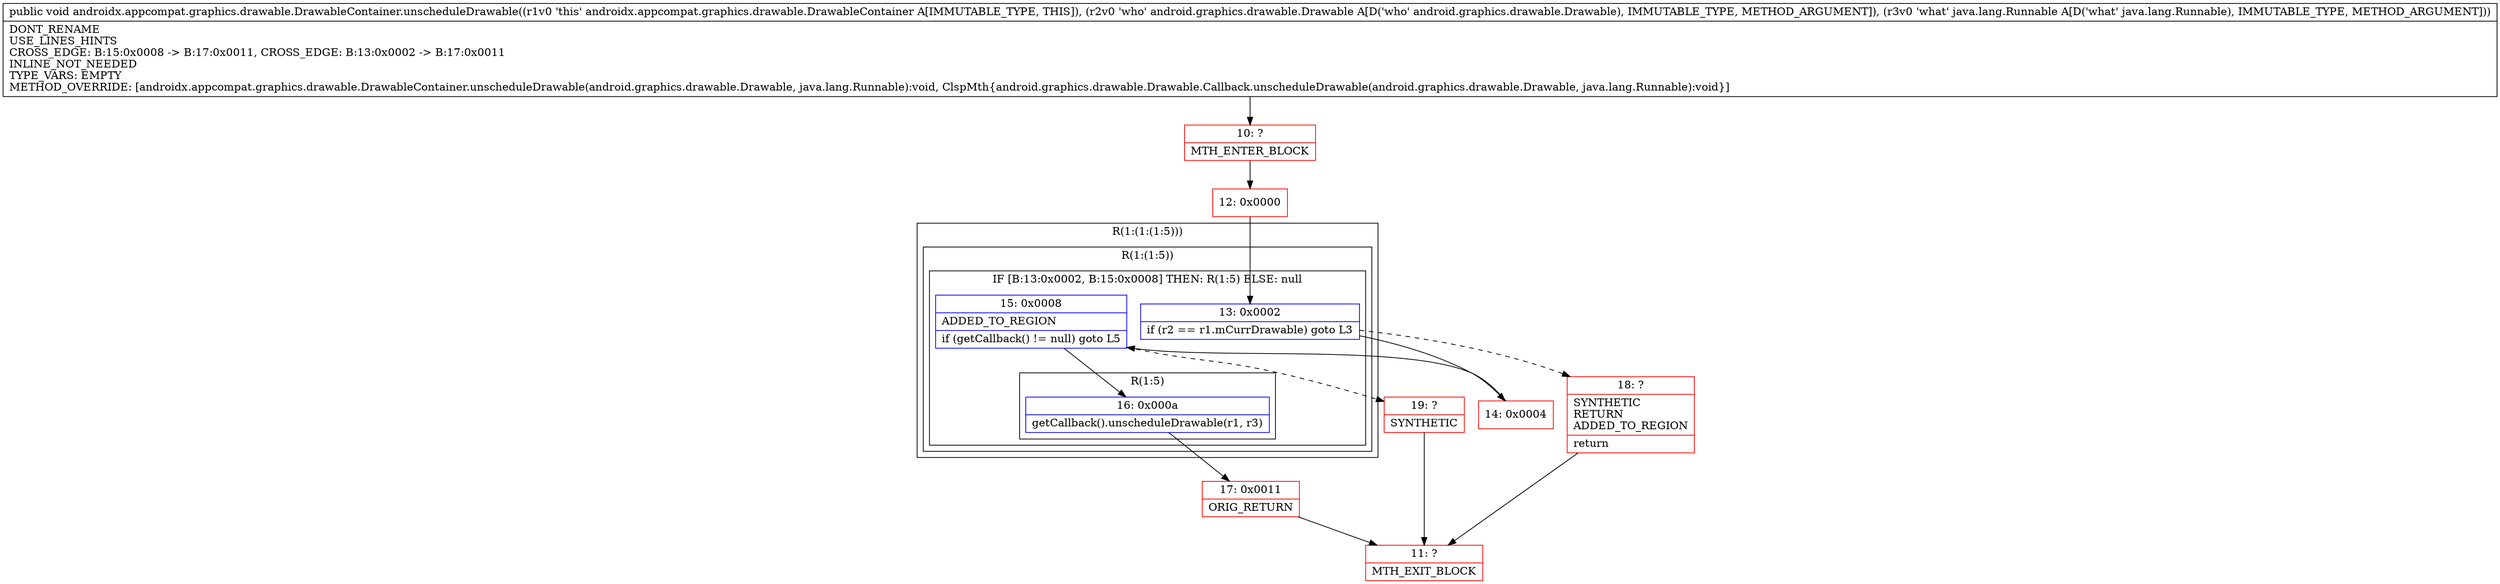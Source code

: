digraph "CFG forandroidx.appcompat.graphics.drawable.DrawableContainer.unscheduleDrawable(Landroid\/graphics\/drawable\/Drawable;Ljava\/lang\/Runnable;)V" {
subgraph cluster_Region_1881366074 {
label = "R(1:(1:(1:5)))";
node [shape=record,color=blue];
subgraph cluster_Region_250227021 {
label = "R(1:(1:5))";
node [shape=record,color=blue];
subgraph cluster_IfRegion_1098179171 {
label = "IF [B:13:0x0002, B:15:0x0008] THEN: R(1:5) ELSE: null";
node [shape=record,color=blue];
Node_13 [shape=record,label="{13\:\ 0x0002|if (r2 == r1.mCurrDrawable) goto L3\l}"];
Node_15 [shape=record,label="{15\:\ 0x0008|ADDED_TO_REGION\l|if (getCallback() != null) goto L5\l}"];
subgraph cluster_Region_1620317734 {
label = "R(1:5)";
node [shape=record,color=blue];
Node_16 [shape=record,label="{16\:\ 0x000a|getCallback().unscheduleDrawable(r1, r3)\l}"];
}
}
}
}
Node_10 [shape=record,color=red,label="{10\:\ ?|MTH_ENTER_BLOCK\l}"];
Node_12 [shape=record,color=red,label="{12\:\ 0x0000}"];
Node_14 [shape=record,color=red,label="{14\:\ 0x0004}"];
Node_17 [shape=record,color=red,label="{17\:\ 0x0011|ORIG_RETURN\l}"];
Node_11 [shape=record,color=red,label="{11\:\ ?|MTH_EXIT_BLOCK\l}"];
Node_19 [shape=record,color=red,label="{19\:\ ?|SYNTHETIC\l}"];
Node_18 [shape=record,color=red,label="{18\:\ ?|SYNTHETIC\lRETURN\lADDED_TO_REGION\l|return\l}"];
MethodNode[shape=record,label="{public void androidx.appcompat.graphics.drawable.DrawableContainer.unscheduleDrawable((r1v0 'this' androidx.appcompat.graphics.drawable.DrawableContainer A[IMMUTABLE_TYPE, THIS]), (r2v0 'who' android.graphics.drawable.Drawable A[D('who' android.graphics.drawable.Drawable), IMMUTABLE_TYPE, METHOD_ARGUMENT]), (r3v0 'what' java.lang.Runnable A[D('what' java.lang.Runnable), IMMUTABLE_TYPE, METHOD_ARGUMENT]))  | DONT_RENAME\lUSE_LINES_HINTS\lCROSS_EDGE: B:15:0x0008 \-\> B:17:0x0011, CROSS_EDGE: B:13:0x0002 \-\> B:17:0x0011\lINLINE_NOT_NEEDED\lTYPE_VARS: EMPTY\lMETHOD_OVERRIDE: [androidx.appcompat.graphics.drawable.DrawableContainer.unscheduleDrawable(android.graphics.drawable.Drawable, java.lang.Runnable):void, ClspMth\{android.graphics.drawable.Drawable.Callback.unscheduleDrawable(android.graphics.drawable.Drawable, java.lang.Runnable):void\}]\l}"];
MethodNode -> Node_10;Node_13 -> Node_14;
Node_13 -> Node_18[style=dashed];
Node_15 -> Node_16;
Node_15 -> Node_19[style=dashed];
Node_16 -> Node_17;
Node_10 -> Node_12;
Node_12 -> Node_13;
Node_14 -> Node_15;
Node_17 -> Node_11;
Node_19 -> Node_11;
Node_18 -> Node_11;
}

